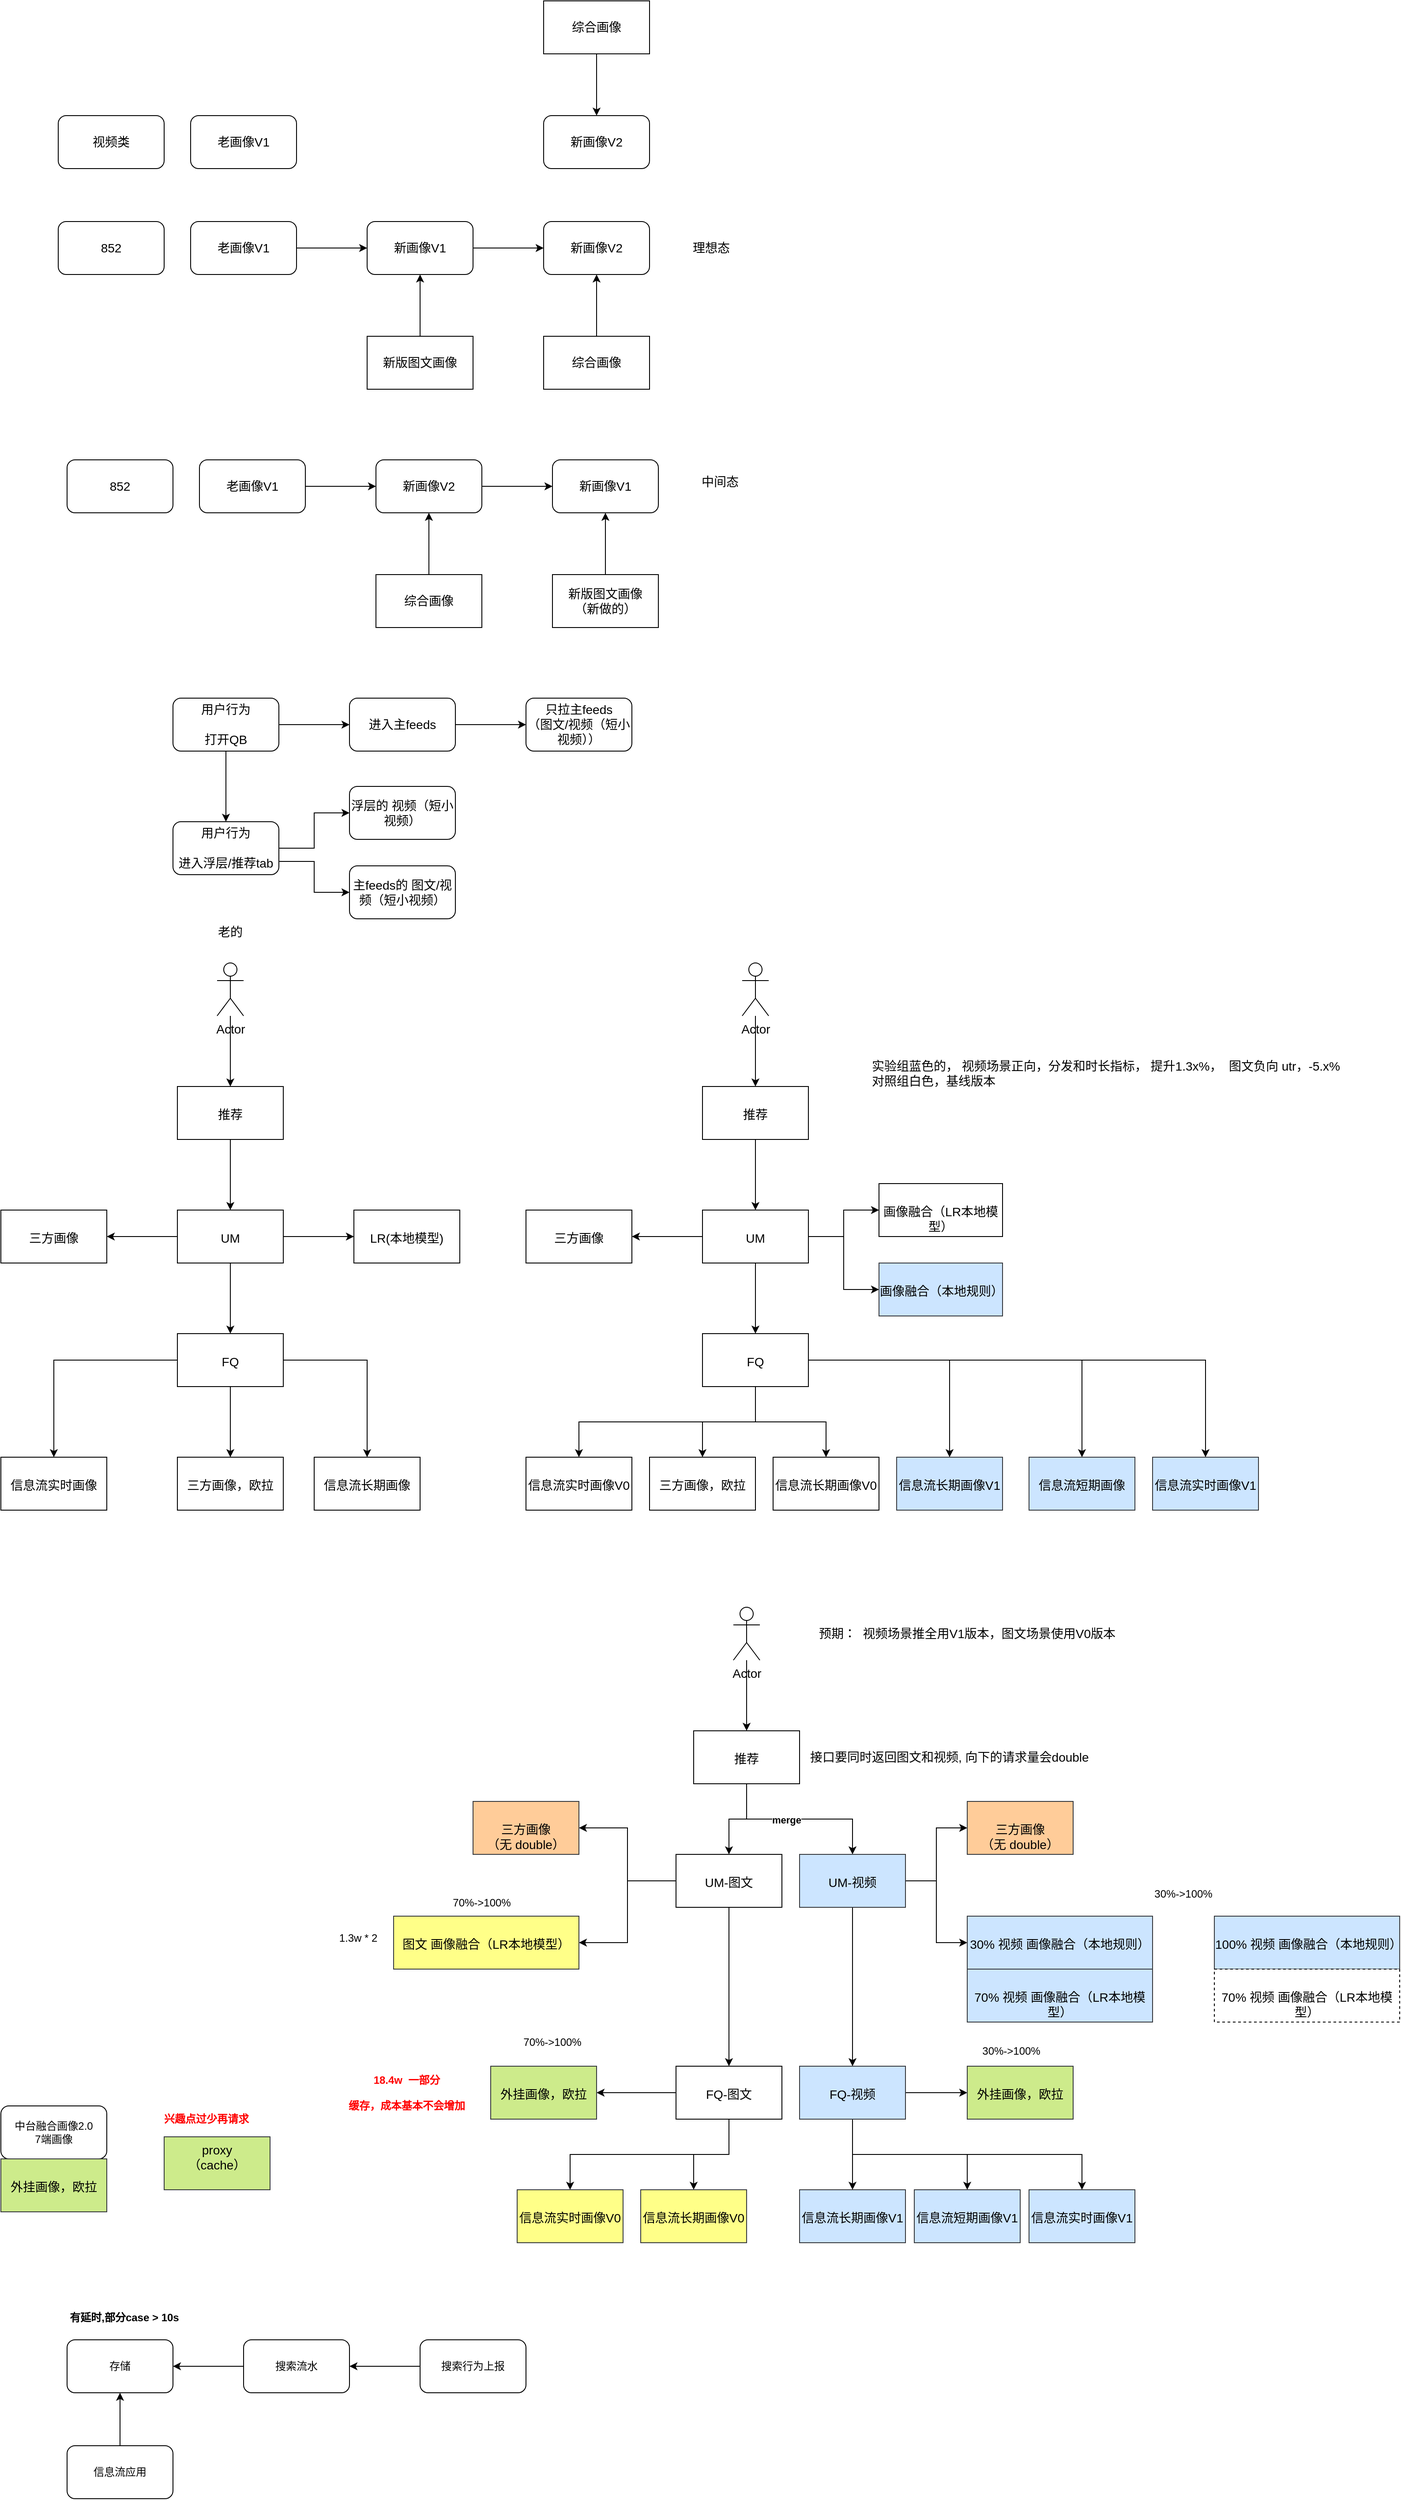 <mxfile version="25.0.3">
  <diagram name="第 1 页" id="jM7Il39bbiylF3KnaAJ1">
    <mxGraphModel dx="1242" dy="734" grid="1" gridSize="10" guides="1" tooltips="1" connect="1" arrows="1" fold="1" page="1" pageScale="1" pageWidth="827" pageHeight="1169" math="0" shadow="0">
      <root>
        <mxCell id="0" />
        <mxCell id="1" parent="0" />
        <mxCell id="E65Zvp-rjhzVyEnQ7biG-1" value="852" style="rounded=1;whiteSpace=wrap;html=1;fontSize=14;align=center;" vertex="1" parent="1">
          <mxGeometry x="170" y="290" width="120" height="60" as="geometry" />
        </mxCell>
        <mxCell id="E65Zvp-rjhzVyEnQ7biG-6" value="" style="edgeStyle=orthogonalEdgeStyle;rounded=0;orthogonalLoop=1;jettySize=auto;html=1;fontSize=14;align=center;" edge="1" parent="1" source="E65Zvp-rjhzVyEnQ7biG-4" target="E65Zvp-rjhzVyEnQ7biG-5">
          <mxGeometry relative="1" as="geometry" />
        </mxCell>
        <mxCell id="E65Zvp-rjhzVyEnQ7biG-4" value="老画像V1" style="rounded=1;whiteSpace=wrap;html=1;fontSize=14;align=center;" vertex="1" parent="1">
          <mxGeometry x="320" y="290" width="120" height="60" as="geometry" />
        </mxCell>
        <mxCell id="E65Zvp-rjhzVyEnQ7biG-10" value="" style="edgeStyle=orthogonalEdgeStyle;rounded=0;orthogonalLoop=1;jettySize=auto;html=1;fontSize=14;align=center;" edge="1" parent="1" source="E65Zvp-rjhzVyEnQ7biG-5" target="E65Zvp-rjhzVyEnQ7biG-9">
          <mxGeometry relative="1" as="geometry" />
        </mxCell>
        <mxCell id="E65Zvp-rjhzVyEnQ7biG-5" value="新画像V1" style="rounded=1;whiteSpace=wrap;html=1;fontSize=14;align=center;" vertex="1" parent="1">
          <mxGeometry x="520" y="290" width="120" height="60" as="geometry" />
        </mxCell>
        <mxCell id="E65Zvp-rjhzVyEnQ7biG-8" value="" style="edgeStyle=orthogonalEdgeStyle;rounded=0;orthogonalLoop=1;jettySize=auto;html=1;fontSize=14;align=center;" edge="1" parent="1" source="E65Zvp-rjhzVyEnQ7biG-7" target="E65Zvp-rjhzVyEnQ7biG-5">
          <mxGeometry relative="1" as="geometry" />
        </mxCell>
        <mxCell id="E65Zvp-rjhzVyEnQ7biG-7" value="新版图文画像" style="rounded=0;whiteSpace=wrap;html=1;fontSize=14;align=center;" vertex="1" parent="1">
          <mxGeometry x="520" y="420" width="120" height="60" as="geometry" />
        </mxCell>
        <mxCell id="E65Zvp-rjhzVyEnQ7biG-9" value="新画像V2" style="rounded=1;whiteSpace=wrap;html=1;fontSize=14;align=center;" vertex="1" parent="1">
          <mxGeometry x="720" y="290" width="120" height="60" as="geometry" />
        </mxCell>
        <mxCell id="E65Zvp-rjhzVyEnQ7biG-12" value="" style="edgeStyle=orthogonalEdgeStyle;rounded=0;orthogonalLoop=1;jettySize=auto;html=1;fontSize=14;align=center;" edge="1" parent="1" source="E65Zvp-rjhzVyEnQ7biG-11" target="E65Zvp-rjhzVyEnQ7biG-9">
          <mxGeometry relative="1" as="geometry" />
        </mxCell>
        <mxCell id="E65Zvp-rjhzVyEnQ7biG-11" value="综合画像" style="rounded=0;whiteSpace=wrap;html=1;fontSize=14;align=center;" vertex="1" parent="1">
          <mxGeometry x="720" y="420" width="120" height="60" as="geometry" />
        </mxCell>
        <mxCell id="E65Zvp-rjhzVyEnQ7biG-13" value="视频类" style="rounded=1;whiteSpace=wrap;html=1;fontSize=14;align=center;" vertex="1" parent="1">
          <mxGeometry x="170" y="170" width="120" height="60" as="geometry" />
        </mxCell>
        <mxCell id="E65Zvp-rjhzVyEnQ7biG-14" value="老画像V1" style="rounded=1;whiteSpace=wrap;html=1;fontSize=14;align=center;" vertex="1" parent="1">
          <mxGeometry x="320" y="170" width="120" height="60" as="geometry" />
        </mxCell>
        <mxCell id="E65Zvp-rjhzVyEnQ7biG-15" value="新画像V2" style="rounded=1;whiteSpace=wrap;html=1;fontSize=14;align=center;" vertex="1" parent="1">
          <mxGeometry x="720" y="170" width="120" height="60" as="geometry" />
        </mxCell>
        <mxCell id="E65Zvp-rjhzVyEnQ7biG-18" value="" style="edgeStyle=orthogonalEdgeStyle;rounded=0;orthogonalLoop=1;jettySize=auto;html=1;fontSize=14;align=center;" edge="1" parent="1" source="E65Zvp-rjhzVyEnQ7biG-16" target="E65Zvp-rjhzVyEnQ7biG-15">
          <mxGeometry relative="1" as="geometry" />
        </mxCell>
        <mxCell id="E65Zvp-rjhzVyEnQ7biG-16" value="综合画像" style="rounded=0;whiteSpace=wrap;html=1;fontSize=14;align=center;" vertex="1" parent="1">
          <mxGeometry x="720" y="40" width="120" height="60" as="geometry" />
        </mxCell>
        <mxCell id="E65Zvp-rjhzVyEnQ7biG-19" value="852" style="rounded=1;whiteSpace=wrap;html=1;fontSize=14;align=center;" vertex="1" parent="1">
          <mxGeometry x="180" y="560" width="120" height="60" as="geometry" />
        </mxCell>
        <mxCell id="E65Zvp-rjhzVyEnQ7biG-20" value="" style="edgeStyle=orthogonalEdgeStyle;rounded=0;orthogonalLoop=1;jettySize=auto;html=1;fontSize=14;align=center;" edge="1" parent="1" source="E65Zvp-rjhzVyEnQ7biG-21" target="E65Zvp-rjhzVyEnQ7biG-23">
          <mxGeometry relative="1" as="geometry" />
        </mxCell>
        <mxCell id="E65Zvp-rjhzVyEnQ7biG-21" value="老画像V1" style="rounded=1;whiteSpace=wrap;html=1;fontSize=14;align=center;" vertex="1" parent="1">
          <mxGeometry x="330" y="560" width="120" height="60" as="geometry" />
        </mxCell>
        <mxCell id="E65Zvp-rjhzVyEnQ7biG-22" value="" style="edgeStyle=orthogonalEdgeStyle;rounded=0;orthogonalLoop=1;jettySize=auto;html=1;fontSize=14;align=center;" edge="1" parent="1" source="E65Zvp-rjhzVyEnQ7biG-23" target="E65Zvp-rjhzVyEnQ7biG-26">
          <mxGeometry relative="1" as="geometry" />
        </mxCell>
        <mxCell id="E65Zvp-rjhzVyEnQ7biG-23" value="新画像V2" style="rounded=1;whiteSpace=wrap;html=1;fontSize=14;align=center;" vertex="1" parent="1">
          <mxGeometry x="530" y="560" width="120" height="60" as="geometry" />
        </mxCell>
        <mxCell id="E65Zvp-rjhzVyEnQ7biG-24" value="" style="edgeStyle=orthogonalEdgeStyle;rounded=0;orthogonalLoop=1;jettySize=auto;html=1;fontSize=14;align=center;" edge="1" parent="1" source="E65Zvp-rjhzVyEnQ7biG-25" target="E65Zvp-rjhzVyEnQ7biG-23">
          <mxGeometry relative="1" as="geometry" />
        </mxCell>
        <mxCell id="E65Zvp-rjhzVyEnQ7biG-25" value="综合画像" style="rounded=0;whiteSpace=wrap;html=1;fontSize=14;align=center;" vertex="1" parent="1">
          <mxGeometry x="530" y="690" width="120" height="60" as="geometry" />
        </mxCell>
        <mxCell id="E65Zvp-rjhzVyEnQ7biG-26" value="新画像V1" style="rounded=1;whiteSpace=wrap;html=1;fontSize=14;align=center;" vertex="1" parent="1">
          <mxGeometry x="730" y="560" width="120" height="60" as="geometry" />
        </mxCell>
        <mxCell id="E65Zvp-rjhzVyEnQ7biG-27" value="" style="edgeStyle=orthogonalEdgeStyle;rounded=0;orthogonalLoop=1;jettySize=auto;html=1;fontSize=14;align=center;" edge="1" parent="1" source="E65Zvp-rjhzVyEnQ7biG-28" target="E65Zvp-rjhzVyEnQ7biG-26">
          <mxGeometry relative="1" as="geometry" />
        </mxCell>
        <mxCell id="E65Zvp-rjhzVyEnQ7biG-28" value="新版图文画像&lt;div&gt;（新做的）&lt;/div&gt;" style="rounded=0;whiteSpace=wrap;html=1;fontSize=14;align=center;" vertex="1" parent="1">
          <mxGeometry x="730" y="690" width="120" height="60" as="geometry" />
        </mxCell>
        <mxCell id="E65Zvp-rjhzVyEnQ7biG-29" value="理想态" style="text;html=1;align=center;verticalAlign=middle;whiteSpace=wrap;rounded=0;fontSize=14;" vertex="1" parent="1">
          <mxGeometry x="880" y="305" width="60" height="30" as="geometry" />
        </mxCell>
        <mxCell id="E65Zvp-rjhzVyEnQ7biG-30" value="中间态" style="text;html=1;align=center;verticalAlign=middle;whiteSpace=wrap;rounded=0;fontSize=14;" vertex="1" parent="1">
          <mxGeometry x="890" y="570" width="60" height="30" as="geometry" />
        </mxCell>
        <mxCell id="E65Zvp-rjhzVyEnQ7biG-33" value="" style="edgeStyle=orthogonalEdgeStyle;rounded=0;orthogonalLoop=1;jettySize=auto;html=1;fontSize=14;align=center;" edge="1" parent="1" source="E65Zvp-rjhzVyEnQ7biG-31" target="E65Zvp-rjhzVyEnQ7biG-32">
          <mxGeometry relative="1" as="geometry" />
        </mxCell>
        <mxCell id="E65Zvp-rjhzVyEnQ7biG-37" value="" style="edgeStyle=orthogonalEdgeStyle;rounded=0;orthogonalLoop=1;jettySize=auto;html=1;fontSize=14;align=center;" edge="1" parent="1" source="E65Zvp-rjhzVyEnQ7biG-31" target="E65Zvp-rjhzVyEnQ7biG-36">
          <mxGeometry relative="1" as="geometry" />
        </mxCell>
        <mxCell id="E65Zvp-rjhzVyEnQ7biG-31" value="用户行为&lt;div&gt;&lt;br&gt;&lt;/div&gt;&lt;div&gt;打开QB&lt;/div&gt;" style="rounded=1;whiteSpace=wrap;html=1;fontSize=14;align=center;" vertex="1" parent="1">
          <mxGeometry x="300" y="830" width="120" height="60" as="geometry" />
        </mxCell>
        <mxCell id="E65Zvp-rjhzVyEnQ7biG-35" value="" style="edgeStyle=orthogonalEdgeStyle;rounded=0;orthogonalLoop=1;jettySize=auto;html=1;fontSize=14;align=center;" edge="1" parent="1" source="E65Zvp-rjhzVyEnQ7biG-32" target="E65Zvp-rjhzVyEnQ7biG-34">
          <mxGeometry relative="1" as="geometry" />
        </mxCell>
        <mxCell id="E65Zvp-rjhzVyEnQ7biG-32" value="进入主feeds" style="rounded=1;whiteSpace=wrap;html=1;fontSize=14;align=center;" vertex="1" parent="1">
          <mxGeometry x="500" y="830" width="120" height="60" as="geometry" />
        </mxCell>
        <mxCell id="E65Zvp-rjhzVyEnQ7biG-34" value="只拉主feeds&lt;br&gt;（图文/视频（短小视频））" style="rounded=1;whiteSpace=wrap;html=1;fontSize=14;align=center;" vertex="1" parent="1">
          <mxGeometry x="700" y="830" width="120" height="60" as="geometry" />
        </mxCell>
        <mxCell id="E65Zvp-rjhzVyEnQ7biG-41" value="" style="edgeStyle=orthogonalEdgeStyle;rounded=0;orthogonalLoop=1;jettySize=auto;html=1;fontSize=14;align=center;" edge="1" parent="1" source="E65Zvp-rjhzVyEnQ7biG-36" target="E65Zvp-rjhzVyEnQ7biG-40">
          <mxGeometry relative="1" as="geometry" />
        </mxCell>
        <mxCell id="E65Zvp-rjhzVyEnQ7biG-43" style="edgeStyle=orthogonalEdgeStyle;rounded=0;orthogonalLoop=1;jettySize=auto;html=1;exitX=1;exitY=0.75;exitDx=0;exitDy=0;entryX=0;entryY=0.5;entryDx=0;entryDy=0;fontSize=14;align=center;" edge="1" parent="1" source="E65Zvp-rjhzVyEnQ7biG-36" target="E65Zvp-rjhzVyEnQ7biG-42">
          <mxGeometry relative="1" as="geometry" />
        </mxCell>
        <mxCell id="E65Zvp-rjhzVyEnQ7biG-36" value="用户行为&lt;div&gt;&lt;br&gt;&lt;/div&gt;&lt;div&gt;进入浮层/推荐tab&lt;/div&gt;" style="rounded=1;whiteSpace=wrap;html=1;fontSize=14;align=center;" vertex="1" parent="1">
          <mxGeometry x="300" y="970" width="120" height="60" as="geometry" />
        </mxCell>
        <mxCell id="E65Zvp-rjhzVyEnQ7biG-40" value="浮层的 视频（短小视频）" style="rounded=1;whiteSpace=wrap;html=1;fontSize=14;align=center;" vertex="1" parent="1">
          <mxGeometry x="500" y="930" width="120" height="60" as="geometry" />
        </mxCell>
        <mxCell id="E65Zvp-rjhzVyEnQ7biG-42" value="主feeds的 图文/视频（短小视频）" style="rounded=1;whiteSpace=wrap;html=1;fontSize=14;align=center;" vertex="1" parent="1">
          <mxGeometry x="500" y="1020" width="120" height="60" as="geometry" />
        </mxCell>
        <mxCell id="E65Zvp-rjhzVyEnQ7biG-48" value="" style="edgeStyle=orthogonalEdgeStyle;rounded=0;orthogonalLoop=1;jettySize=auto;html=1;fontSize=14;align=center;" edge="1" parent="1" source="E65Zvp-rjhzVyEnQ7biG-44" target="E65Zvp-rjhzVyEnQ7biG-47">
          <mxGeometry relative="1" as="geometry" />
        </mxCell>
        <mxCell id="E65Zvp-rjhzVyEnQ7biG-44" value="Actor" style="shape=umlActor;verticalLabelPosition=bottom;verticalAlign=top;html=1;outlineConnect=0;fontSize=14;align=center;" vertex="1" parent="1">
          <mxGeometry x="350" y="1130" width="30" height="60" as="geometry" />
        </mxCell>
        <mxCell id="E65Zvp-rjhzVyEnQ7biG-50" value="" style="edgeStyle=orthogonalEdgeStyle;rounded=0;orthogonalLoop=1;jettySize=auto;html=1;fontSize=14;align=center;" edge="1" parent="1" source="E65Zvp-rjhzVyEnQ7biG-47" target="E65Zvp-rjhzVyEnQ7biG-49">
          <mxGeometry relative="1" as="geometry" />
        </mxCell>
        <mxCell id="E65Zvp-rjhzVyEnQ7biG-47" value="&lt;div&gt;&lt;br&gt;&lt;/div&gt;&lt;div&gt;推荐&lt;/div&gt;" style="whiteSpace=wrap;html=1;verticalAlign=top;fontSize=14;align=center;" vertex="1" parent="1">
          <mxGeometry x="305" y="1270" width="120" height="60" as="geometry" />
        </mxCell>
        <mxCell id="E65Zvp-rjhzVyEnQ7biG-52" value="" style="edgeStyle=orthogonalEdgeStyle;rounded=0;orthogonalLoop=1;jettySize=auto;html=1;fontSize=14;align=center;" edge="1" parent="1" source="E65Zvp-rjhzVyEnQ7biG-49" target="E65Zvp-rjhzVyEnQ7biG-51">
          <mxGeometry relative="1" as="geometry" />
        </mxCell>
        <mxCell id="E65Zvp-rjhzVyEnQ7biG-57" value="" style="edgeStyle=orthogonalEdgeStyle;rounded=0;orthogonalLoop=1;jettySize=auto;html=1;fontSize=14;align=center;" edge="1" parent="1" source="E65Zvp-rjhzVyEnQ7biG-49" target="E65Zvp-rjhzVyEnQ7biG-56">
          <mxGeometry relative="1" as="geometry" />
        </mxCell>
        <mxCell id="E65Zvp-rjhzVyEnQ7biG-63" value="" style="edgeStyle=orthogonalEdgeStyle;rounded=0;orthogonalLoop=1;jettySize=auto;html=1;fontSize=14;align=center;" edge="1" parent="1" source="E65Zvp-rjhzVyEnQ7biG-49" target="E65Zvp-rjhzVyEnQ7biG-62">
          <mxGeometry relative="1" as="geometry" />
        </mxCell>
        <mxCell id="E65Zvp-rjhzVyEnQ7biG-49" value="&lt;div&gt;&lt;br&gt;&lt;/div&gt;&lt;div&gt;UM&lt;/div&gt;" style="whiteSpace=wrap;html=1;verticalAlign=top;fontSize=14;align=center;" vertex="1" parent="1">
          <mxGeometry x="305" y="1410" width="120" height="60" as="geometry" />
        </mxCell>
        <mxCell id="E65Zvp-rjhzVyEnQ7biG-54" value="" style="edgeStyle=orthogonalEdgeStyle;rounded=0;orthogonalLoop=1;jettySize=auto;html=1;fontSize=14;align=center;" edge="1" parent="1" source="E65Zvp-rjhzVyEnQ7biG-51" target="E65Zvp-rjhzVyEnQ7biG-53">
          <mxGeometry relative="1" as="geometry" />
        </mxCell>
        <mxCell id="E65Zvp-rjhzVyEnQ7biG-59" value="" style="edgeStyle=orthogonalEdgeStyle;rounded=0;orthogonalLoop=1;jettySize=auto;html=1;fontSize=14;align=center;" edge="1" parent="1" source="E65Zvp-rjhzVyEnQ7biG-51" target="E65Zvp-rjhzVyEnQ7biG-58">
          <mxGeometry relative="1" as="geometry" />
        </mxCell>
        <mxCell id="E65Zvp-rjhzVyEnQ7biG-61" value="" style="edgeStyle=orthogonalEdgeStyle;rounded=0;orthogonalLoop=1;jettySize=auto;html=1;fontSize=14;align=center;" edge="1" parent="1" source="E65Zvp-rjhzVyEnQ7biG-51" target="E65Zvp-rjhzVyEnQ7biG-60">
          <mxGeometry relative="1" as="geometry" />
        </mxCell>
        <mxCell id="E65Zvp-rjhzVyEnQ7biG-51" value="&lt;div&gt;&lt;br&gt;&lt;/div&gt;&lt;div&gt;FQ&lt;/div&gt;" style="whiteSpace=wrap;html=1;verticalAlign=top;fontSize=14;align=center;" vertex="1" parent="1">
          <mxGeometry x="305" y="1550" width="120" height="60" as="geometry" />
        </mxCell>
        <mxCell id="E65Zvp-rjhzVyEnQ7biG-53" value="&lt;div&gt;&lt;br&gt;&lt;/div&gt;&lt;div&gt;三方画像，欧拉&lt;/div&gt;" style="whiteSpace=wrap;html=1;verticalAlign=top;fontSize=14;align=center;" vertex="1" parent="1">
          <mxGeometry x="305" y="1690" width="120" height="60" as="geometry" />
        </mxCell>
        <mxCell id="E65Zvp-rjhzVyEnQ7biG-55" value="老的" style="text;html=1;align=center;verticalAlign=middle;whiteSpace=wrap;rounded=0;fontSize=14;" vertex="1" parent="1">
          <mxGeometry x="335" y="1080" width="60" height="30" as="geometry" />
        </mxCell>
        <mxCell id="E65Zvp-rjhzVyEnQ7biG-56" value="&lt;div&gt;&lt;br&gt;&lt;/div&gt;&lt;div&gt;三方画像&lt;/div&gt;" style="whiteSpace=wrap;html=1;verticalAlign=top;fontSize=14;align=center;" vertex="1" parent="1">
          <mxGeometry x="105" y="1410" width="120" height="60" as="geometry" />
        </mxCell>
        <mxCell id="E65Zvp-rjhzVyEnQ7biG-58" value="&lt;div&gt;&lt;br&gt;&lt;/div&gt;&lt;div&gt;信息流长期画像&lt;/div&gt;" style="whiteSpace=wrap;html=1;verticalAlign=top;fontSize=14;align=center;" vertex="1" parent="1">
          <mxGeometry x="460" y="1690" width="120" height="60" as="geometry" />
        </mxCell>
        <mxCell id="E65Zvp-rjhzVyEnQ7biG-60" value="&lt;div&gt;&lt;br&gt;&lt;/div&gt;&lt;div&gt;信息流实时画像&lt;/div&gt;" style="whiteSpace=wrap;html=1;verticalAlign=top;fontSize=14;align=center;" vertex="1" parent="1">
          <mxGeometry x="105" y="1690" width="120" height="60" as="geometry" />
        </mxCell>
        <mxCell id="E65Zvp-rjhzVyEnQ7biG-62" value="&lt;div&gt;&lt;br&gt;&lt;/div&gt;&lt;div&gt;LR(本地模型)&lt;/div&gt;" style="whiteSpace=wrap;html=1;verticalAlign=top;fontSize=14;align=center;" vertex="1" parent="1">
          <mxGeometry x="505" y="1410" width="120" height="60" as="geometry" />
        </mxCell>
        <mxCell id="E65Zvp-rjhzVyEnQ7biG-64" value="" style="edgeStyle=orthogonalEdgeStyle;rounded=0;orthogonalLoop=1;jettySize=auto;html=1;fontSize=14;align=center;" edge="1" parent="1" source="E65Zvp-rjhzVyEnQ7biG-65" target="E65Zvp-rjhzVyEnQ7biG-67">
          <mxGeometry relative="1" as="geometry" />
        </mxCell>
        <mxCell id="E65Zvp-rjhzVyEnQ7biG-65" value="Actor" style="shape=umlActor;verticalLabelPosition=bottom;verticalAlign=top;html=1;outlineConnect=0;fontSize=14;align=center;" vertex="1" parent="1">
          <mxGeometry x="945" y="1130" width="30" height="60" as="geometry" />
        </mxCell>
        <mxCell id="E65Zvp-rjhzVyEnQ7biG-66" value="" style="edgeStyle=orthogonalEdgeStyle;rounded=0;orthogonalLoop=1;jettySize=auto;html=1;fontSize=14;align=center;" edge="1" parent="1" source="E65Zvp-rjhzVyEnQ7biG-67" target="E65Zvp-rjhzVyEnQ7biG-71">
          <mxGeometry relative="1" as="geometry" />
        </mxCell>
        <mxCell id="E65Zvp-rjhzVyEnQ7biG-67" value="&lt;div&gt;&lt;br&gt;&lt;/div&gt;&lt;div&gt;推荐&lt;/div&gt;" style="whiteSpace=wrap;html=1;verticalAlign=top;fontSize=14;align=center;" vertex="1" parent="1">
          <mxGeometry x="900" y="1270" width="120" height="60" as="geometry" />
        </mxCell>
        <mxCell id="E65Zvp-rjhzVyEnQ7biG-68" value="" style="edgeStyle=orthogonalEdgeStyle;rounded=0;orthogonalLoop=1;jettySize=auto;html=1;fontSize=14;align=center;" edge="1" parent="1" source="E65Zvp-rjhzVyEnQ7biG-71" target="E65Zvp-rjhzVyEnQ7biG-75">
          <mxGeometry relative="1" as="geometry" />
        </mxCell>
        <mxCell id="E65Zvp-rjhzVyEnQ7biG-69" value="" style="edgeStyle=orthogonalEdgeStyle;rounded=0;orthogonalLoop=1;jettySize=auto;html=1;fontSize=14;align=center;" edge="1" parent="1" source="E65Zvp-rjhzVyEnQ7biG-71" target="E65Zvp-rjhzVyEnQ7biG-77">
          <mxGeometry relative="1" as="geometry" />
        </mxCell>
        <mxCell id="E65Zvp-rjhzVyEnQ7biG-70" value="" style="edgeStyle=orthogonalEdgeStyle;rounded=0;orthogonalLoop=1;jettySize=auto;html=1;fontSize=14;align=center;" edge="1" parent="1" source="E65Zvp-rjhzVyEnQ7biG-71" target="E65Zvp-rjhzVyEnQ7biG-80">
          <mxGeometry relative="1" as="geometry" />
        </mxCell>
        <mxCell id="E65Zvp-rjhzVyEnQ7biG-82" style="edgeStyle=orthogonalEdgeStyle;rounded=0;orthogonalLoop=1;jettySize=auto;html=1;exitX=1;exitY=0.5;exitDx=0;exitDy=0;entryX=0;entryY=0.5;entryDx=0;entryDy=0;fontSize=14;align=center;" edge="1" parent="1" source="E65Zvp-rjhzVyEnQ7biG-71" target="E65Zvp-rjhzVyEnQ7biG-81">
          <mxGeometry relative="1" as="geometry" />
        </mxCell>
        <mxCell id="E65Zvp-rjhzVyEnQ7biG-71" value="&lt;div&gt;&lt;br&gt;&lt;/div&gt;&lt;div&gt;UM&lt;/div&gt;" style="whiteSpace=wrap;html=1;verticalAlign=top;fontSize=14;align=center;" vertex="1" parent="1">
          <mxGeometry x="900" y="1410" width="120" height="60" as="geometry" />
        </mxCell>
        <mxCell id="E65Zvp-rjhzVyEnQ7biG-72" value="" style="edgeStyle=orthogonalEdgeStyle;rounded=0;orthogonalLoop=1;jettySize=auto;html=1;fontSize=14;align=center;" edge="1" parent="1" source="E65Zvp-rjhzVyEnQ7biG-75" target="E65Zvp-rjhzVyEnQ7biG-76">
          <mxGeometry relative="1" as="geometry" />
        </mxCell>
        <mxCell id="E65Zvp-rjhzVyEnQ7biG-73" value="" style="edgeStyle=orthogonalEdgeStyle;rounded=0;orthogonalLoop=1;jettySize=auto;html=1;fontSize=14;align=center;" edge="1" parent="1" source="E65Zvp-rjhzVyEnQ7biG-75" target="E65Zvp-rjhzVyEnQ7biG-78">
          <mxGeometry relative="1" as="geometry" />
        </mxCell>
        <mxCell id="E65Zvp-rjhzVyEnQ7biG-74" value="" style="edgeStyle=orthogonalEdgeStyle;rounded=0;orthogonalLoop=1;jettySize=auto;html=1;fontSize=14;align=center;" edge="1" parent="1" source="E65Zvp-rjhzVyEnQ7biG-75" target="E65Zvp-rjhzVyEnQ7biG-79">
          <mxGeometry relative="1" as="geometry">
            <Array as="points">
              <mxPoint x="960" y="1650" />
              <mxPoint x="760" y="1650" />
            </Array>
          </mxGeometry>
        </mxCell>
        <mxCell id="E65Zvp-rjhzVyEnQ7biG-85" style="edgeStyle=orthogonalEdgeStyle;rounded=0;orthogonalLoop=1;jettySize=auto;html=1;exitX=1;exitY=0.5;exitDx=0;exitDy=0;entryX=0.5;entryY=0;entryDx=0;entryDy=0;fontSize=14;align=center;" edge="1" parent="1" source="E65Zvp-rjhzVyEnQ7biG-75" target="E65Zvp-rjhzVyEnQ7biG-83">
          <mxGeometry relative="1" as="geometry" />
        </mxCell>
        <mxCell id="E65Zvp-rjhzVyEnQ7biG-86" style="edgeStyle=orthogonalEdgeStyle;rounded=0;orthogonalLoop=1;jettySize=auto;html=1;exitX=1;exitY=0.5;exitDx=0;exitDy=0;entryX=0.5;entryY=0;entryDx=0;entryDy=0;fontSize=14;align=center;" edge="1" parent="1" source="E65Zvp-rjhzVyEnQ7biG-75" target="E65Zvp-rjhzVyEnQ7biG-84">
          <mxGeometry relative="1" as="geometry" />
        </mxCell>
        <mxCell id="E65Zvp-rjhzVyEnQ7biG-88" style="edgeStyle=orthogonalEdgeStyle;rounded=0;orthogonalLoop=1;jettySize=auto;html=1;exitX=1;exitY=0.5;exitDx=0;exitDy=0;entryX=0.5;entryY=0;entryDx=0;entryDy=0;fontSize=14;align=center;" edge="1" parent="1" source="E65Zvp-rjhzVyEnQ7biG-75" target="E65Zvp-rjhzVyEnQ7biG-87">
          <mxGeometry relative="1" as="geometry" />
        </mxCell>
        <mxCell id="E65Zvp-rjhzVyEnQ7biG-75" value="&lt;div&gt;&lt;br&gt;&lt;/div&gt;&lt;div&gt;FQ&lt;/div&gt;" style="whiteSpace=wrap;html=1;verticalAlign=top;fontSize=14;align=center;" vertex="1" parent="1">
          <mxGeometry x="900" y="1550" width="120" height="60" as="geometry" />
        </mxCell>
        <mxCell id="E65Zvp-rjhzVyEnQ7biG-76" value="&lt;div&gt;&lt;br&gt;&lt;/div&gt;&lt;div&gt;三方画像，欧拉&lt;/div&gt;" style="whiteSpace=wrap;html=1;verticalAlign=top;fontSize=14;align=center;" vertex="1" parent="1">
          <mxGeometry x="840" y="1690" width="120" height="60" as="geometry" />
        </mxCell>
        <mxCell id="E65Zvp-rjhzVyEnQ7biG-77" value="&lt;div&gt;&lt;br&gt;&lt;/div&gt;&lt;div&gt;三方画像&lt;/div&gt;" style="whiteSpace=wrap;html=1;verticalAlign=top;fontSize=14;align=center;" vertex="1" parent="1">
          <mxGeometry x="700" y="1410" width="120" height="60" as="geometry" />
        </mxCell>
        <mxCell id="E65Zvp-rjhzVyEnQ7biG-78" value="&lt;div&gt;&lt;br&gt;&lt;/div&gt;&lt;div&gt;信息流长期画像V0&lt;/div&gt;" style="whiteSpace=wrap;html=1;verticalAlign=top;fontSize=14;align=center;" vertex="1" parent="1">
          <mxGeometry x="980" y="1690" width="120" height="60" as="geometry" />
        </mxCell>
        <mxCell id="E65Zvp-rjhzVyEnQ7biG-79" value="&lt;div&gt;&lt;br&gt;&lt;/div&gt;&lt;div&gt;信息流实时画像V0&lt;/div&gt;" style="whiteSpace=wrap;html=1;verticalAlign=top;fontSize=14;align=center;" vertex="1" parent="1">
          <mxGeometry x="700" y="1690" width="120" height="60" as="geometry" />
        </mxCell>
        <mxCell id="E65Zvp-rjhzVyEnQ7biG-80" value="&lt;br class=&quot;Apple-interchange-newline&quot;&gt;画像融合（LR本地模型）" style="whiteSpace=wrap;html=1;verticalAlign=top;fontSize=14;align=center;" vertex="1" parent="1">
          <mxGeometry x="1100" y="1380" width="140" height="60" as="geometry" />
        </mxCell>
        <mxCell id="E65Zvp-rjhzVyEnQ7biG-81" value="&lt;div&gt;&lt;br&gt;&lt;/div&gt;画像融合（本地规则）" style="whiteSpace=wrap;html=1;verticalAlign=top;fillColor=#cce5ff;strokeColor=#36393d;fontSize=14;align=center;" vertex="1" parent="1">
          <mxGeometry x="1100" y="1470" width="140" height="60" as="geometry" />
        </mxCell>
        <mxCell id="E65Zvp-rjhzVyEnQ7biG-83" value="&lt;div&gt;&lt;br&gt;&lt;/div&gt;&lt;div&gt;信息流短期画像&lt;/div&gt;" style="whiteSpace=wrap;html=1;verticalAlign=top;fillColor=#cce5ff;strokeColor=#36393d;fontSize=14;align=center;" vertex="1" parent="1">
          <mxGeometry x="1270" y="1690" width="120" height="60" as="geometry" />
        </mxCell>
        <mxCell id="E65Zvp-rjhzVyEnQ7biG-84" value="&lt;div&gt;&lt;br&gt;&lt;/div&gt;&lt;div&gt;信息流实时画像V1&lt;/div&gt;" style="whiteSpace=wrap;html=1;verticalAlign=top;fillColor=#cce5ff;strokeColor=#36393d;fontSize=14;align=center;" vertex="1" parent="1">
          <mxGeometry x="1410" y="1690" width="120" height="60" as="geometry" />
        </mxCell>
        <mxCell id="E65Zvp-rjhzVyEnQ7biG-87" value="&lt;div&gt;&lt;br&gt;&lt;/div&gt;&lt;div&gt;信息流长期画像V1&lt;/div&gt;" style="whiteSpace=wrap;html=1;verticalAlign=top;fillColor=#cce5ff;strokeColor=#36393d;fontSize=14;align=center;" vertex="1" parent="1">
          <mxGeometry x="1120" y="1690" width="120" height="60" as="geometry" />
        </mxCell>
        <mxCell id="E65Zvp-rjhzVyEnQ7biG-90" value="" style="edgeStyle=orthogonalEdgeStyle;rounded=0;orthogonalLoop=1;jettySize=auto;html=1;fontSize=14;align=center;" edge="1" parent="1" source="E65Zvp-rjhzVyEnQ7biG-91" target="E65Zvp-rjhzVyEnQ7biG-93">
          <mxGeometry relative="1" as="geometry" />
        </mxCell>
        <mxCell id="E65Zvp-rjhzVyEnQ7biG-91" value="Actor" style="shape=umlActor;verticalLabelPosition=bottom;verticalAlign=top;html=1;outlineConnect=0;fontSize=14;align=center;" vertex="1" parent="1">
          <mxGeometry x="935" y="1860" width="30" height="60" as="geometry" />
        </mxCell>
        <mxCell id="E65Zvp-rjhzVyEnQ7biG-92" value="" style="edgeStyle=orthogonalEdgeStyle;rounded=0;orthogonalLoop=1;jettySize=auto;html=1;fontSize=14;align=center;" edge="1" parent="1" source="E65Zvp-rjhzVyEnQ7biG-93" target="E65Zvp-rjhzVyEnQ7biG-98">
          <mxGeometry relative="1" as="geometry" />
        </mxCell>
        <mxCell id="E65Zvp-rjhzVyEnQ7biG-121" style="edgeStyle=orthogonalEdgeStyle;rounded=0;orthogonalLoop=1;jettySize=auto;html=1;exitX=0.5;exitY=1;exitDx=0;exitDy=0;entryX=0.5;entryY=0;entryDx=0;entryDy=0;" edge="1" parent="1" source="E65Zvp-rjhzVyEnQ7biG-93" target="E65Zvp-rjhzVyEnQ7biG-120">
          <mxGeometry relative="1" as="geometry" />
        </mxCell>
        <mxCell id="E65Zvp-rjhzVyEnQ7biG-130" value="&lt;b&gt;merge&lt;/b&gt;" style="edgeLabel;html=1;align=center;verticalAlign=middle;resizable=0;points=[];" vertex="1" connectable="0" parent="E65Zvp-rjhzVyEnQ7biG-121">
          <mxGeometry x="-0.155" relative="1" as="geometry">
            <mxPoint y="1" as="offset" />
          </mxGeometry>
        </mxCell>
        <mxCell id="E65Zvp-rjhzVyEnQ7biG-93" value="&lt;div&gt;&lt;br&gt;&lt;/div&gt;&lt;div&gt;推荐&lt;/div&gt;" style="whiteSpace=wrap;html=1;verticalAlign=top;fontSize=14;align=center;" vertex="1" parent="1">
          <mxGeometry x="890" y="2000" width="120" height="60" as="geometry" />
        </mxCell>
        <mxCell id="E65Zvp-rjhzVyEnQ7biG-94" value="" style="edgeStyle=orthogonalEdgeStyle;rounded=0;orthogonalLoop=1;jettySize=auto;html=1;fontSize=14;align=center;" edge="1" parent="1" source="E65Zvp-rjhzVyEnQ7biG-98" target="E65Zvp-rjhzVyEnQ7biG-105">
          <mxGeometry relative="1" as="geometry" />
        </mxCell>
        <mxCell id="E65Zvp-rjhzVyEnQ7biG-95" value="" style="edgeStyle=orthogonalEdgeStyle;rounded=0;orthogonalLoop=1;jettySize=auto;html=1;fontSize=14;align=center;" edge="1" parent="1" source="E65Zvp-rjhzVyEnQ7biG-98" target="E65Zvp-rjhzVyEnQ7biG-107">
          <mxGeometry relative="1" as="geometry" />
        </mxCell>
        <mxCell id="E65Zvp-rjhzVyEnQ7biG-119" style="edgeStyle=orthogonalEdgeStyle;rounded=0;orthogonalLoop=1;jettySize=auto;html=1;exitX=0;exitY=0.5;exitDx=0;exitDy=0;entryX=1;entryY=0.5;entryDx=0;entryDy=0;" edge="1" parent="1" source="E65Zvp-rjhzVyEnQ7biG-98" target="E65Zvp-rjhzVyEnQ7biG-110">
          <mxGeometry relative="1" as="geometry" />
        </mxCell>
        <mxCell id="E65Zvp-rjhzVyEnQ7biG-98" value="&lt;div&gt;&lt;br&gt;&lt;/div&gt;&lt;div&gt;UM-图文&lt;/div&gt;" style="whiteSpace=wrap;html=1;verticalAlign=top;fontSize=14;align=center;" vertex="1" parent="1">
          <mxGeometry x="870" y="2140" width="120" height="60" as="geometry" />
        </mxCell>
        <mxCell id="E65Zvp-rjhzVyEnQ7biG-99" value="" style="edgeStyle=orthogonalEdgeStyle;rounded=0;orthogonalLoop=1;jettySize=auto;html=1;fontSize=14;align=center;" edge="1" parent="1" source="E65Zvp-rjhzVyEnQ7biG-105" target="E65Zvp-rjhzVyEnQ7biG-106">
          <mxGeometry relative="1" as="geometry" />
        </mxCell>
        <mxCell id="E65Zvp-rjhzVyEnQ7biG-100" value="" style="edgeStyle=orthogonalEdgeStyle;rounded=0;orthogonalLoop=1;jettySize=auto;html=1;fontSize=14;align=center;" edge="1" parent="1" source="E65Zvp-rjhzVyEnQ7biG-105" target="E65Zvp-rjhzVyEnQ7biG-108">
          <mxGeometry relative="1" as="geometry" />
        </mxCell>
        <mxCell id="E65Zvp-rjhzVyEnQ7biG-124" style="edgeStyle=orthogonalEdgeStyle;rounded=0;orthogonalLoop=1;jettySize=auto;html=1;exitX=0.5;exitY=1;exitDx=0;exitDy=0;entryX=0.5;entryY=0;entryDx=0;entryDy=0;" edge="1" parent="1" source="E65Zvp-rjhzVyEnQ7biG-105" target="E65Zvp-rjhzVyEnQ7biG-109">
          <mxGeometry relative="1" as="geometry" />
        </mxCell>
        <mxCell id="E65Zvp-rjhzVyEnQ7biG-105" value="&lt;div&gt;&lt;br&gt;&lt;/div&gt;&lt;div&gt;FQ-图文&lt;/div&gt;" style="whiteSpace=wrap;html=1;verticalAlign=top;fontSize=14;align=center;" vertex="1" parent="1">
          <mxGeometry x="870" y="2380" width="120" height="60" as="geometry" />
        </mxCell>
        <mxCell id="E65Zvp-rjhzVyEnQ7biG-106" value="&lt;div&gt;&lt;br&gt;&lt;/div&gt;&lt;div&gt;外挂画像，欧拉&lt;/div&gt;" style="whiteSpace=wrap;html=1;verticalAlign=top;fontSize=14;align=center;fillColor=#cdeb8b;strokeColor=#36393d;" vertex="1" parent="1">
          <mxGeometry x="660" y="2380" width="120" height="60" as="geometry" />
        </mxCell>
        <mxCell id="E65Zvp-rjhzVyEnQ7biG-107" value="&lt;div&gt;&lt;br&gt;&lt;/div&gt;&lt;div&gt;三方画像&lt;/div&gt;&lt;div&gt;（无 double）&lt;/div&gt;" style="whiteSpace=wrap;html=1;verticalAlign=top;fontSize=14;align=center;fillColor=#ffcc99;strokeColor=#36393d;" vertex="1" parent="1">
          <mxGeometry x="640" y="2080" width="120" height="60" as="geometry" />
        </mxCell>
        <mxCell id="E65Zvp-rjhzVyEnQ7biG-108" value="&lt;div&gt;&lt;br&gt;&lt;/div&gt;&lt;div&gt;信息流长期画像V0&lt;/div&gt;" style="whiteSpace=wrap;html=1;verticalAlign=top;fontSize=14;align=center;fillColor=#ffff88;strokeColor=#36393d;" vertex="1" parent="1">
          <mxGeometry x="830" y="2520" width="120" height="60" as="geometry" />
        </mxCell>
        <mxCell id="E65Zvp-rjhzVyEnQ7biG-109" value="&lt;div&gt;&lt;br&gt;&lt;/div&gt;&lt;div&gt;信息流实时画像V0&lt;/div&gt;" style="whiteSpace=wrap;html=1;verticalAlign=top;fontSize=14;align=center;fillColor=#ffff88;strokeColor=#36393d;" vertex="1" parent="1">
          <mxGeometry x="690" y="2520" width="120" height="60" as="geometry" />
        </mxCell>
        <mxCell id="E65Zvp-rjhzVyEnQ7biG-110" value="&lt;br class=&quot;Apple-interchange-newline&quot;&gt;图文 画像融合（LR本地模型）" style="whiteSpace=wrap;html=1;verticalAlign=top;fontSize=14;align=center;fillColor=#ffff88;strokeColor=#36393d;" vertex="1" parent="1">
          <mxGeometry x="550" y="2210" width="210" height="60" as="geometry" />
        </mxCell>
        <mxCell id="E65Zvp-rjhzVyEnQ7biG-111" value="&lt;div&gt;&lt;br&gt;&lt;/div&gt;30% 视频 画像融合（本地规则）" style="whiteSpace=wrap;html=1;verticalAlign=top;fillColor=#cce5ff;strokeColor=#36393d;fontSize=14;align=center;" vertex="1" parent="1">
          <mxGeometry x="1200" y="2210" width="210" height="60" as="geometry" />
        </mxCell>
        <mxCell id="E65Zvp-rjhzVyEnQ7biG-112" value="&lt;div&gt;&lt;br&gt;&lt;/div&gt;&lt;div&gt;信息流短期画像V1&lt;/div&gt;" style="whiteSpace=wrap;html=1;verticalAlign=top;fillColor=#cce5ff;strokeColor=#36393d;fontSize=14;align=center;" vertex="1" parent="1">
          <mxGeometry x="1140" y="2520" width="120" height="60" as="geometry" />
        </mxCell>
        <mxCell id="E65Zvp-rjhzVyEnQ7biG-113" value="&lt;div&gt;&lt;br&gt;&lt;/div&gt;&lt;div&gt;信息流实时画像V1&lt;/div&gt;" style="whiteSpace=wrap;html=1;verticalAlign=top;fillColor=#cce5ff;strokeColor=#36393d;fontSize=14;align=center;" vertex="1" parent="1">
          <mxGeometry x="1270" y="2520" width="120" height="60" as="geometry" />
        </mxCell>
        <mxCell id="E65Zvp-rjhzVyEnQ7biG-114" value="&lt;div&gt;&lt;br&gt;&lt;/div&gt;&lt;div&gt;信息流长期画像V1&lt;/div&gt;" style="whiteSpace=wrap;html=1;verticalAlign=top;fillColor=#cce5ff;strokeColor=#36393d;fontSize=14;align=center;" vertex="1" parent="1">
          <mxGeometry x="1010" y="2520" width="120" height="60" as="geometry" />
        </mxCell>
        <mxCell id="E65Zvp-rjhzVyEnQ7biG-115" value="实验组蓝色的， 视频场景正向，分发和时长指标， 提升1.3x%，&amp;nbsp; 图文负向 utr，-5.x%&lt;div&gt;对照组白色，基线版本&lt;/div&gt;" style="text;html=1;align=left;verticalAlign=middle;whiteSpace=wrap;rounded=0;fontSize=14;" vertex="1" parent="1">
          <mxGeometry x="1090" y="1240" width="600" height="30" as="geometry" />
        </mxCell>
        <mxCell id="E65Zvp-rjhzVyEnQ7biG-116" value="预期：&amp;nbsp; 视频场景推全用V1版本，图文场景使用V0版本" style="text;html=1;align=left;verticalAlign=middle;whiteSpace=wrap;rounded=0;fontSize=14;" vertex="1" parent="1">
          <mxGeometry x="1030" y="1875" width="600" height="30" as="geometry" />
        </mxCell>
        <mxCell id="E65Zvp-rjhzVyEnQ7biG-117" value="接口要同时返回图文和视频, 向下的请求量会double" style="text;html=1;align=left;verticalAlign=middle;whiteSpace=wrap;rounded=0;fontSize=14;" vertex="1" parent="1">
          <mxGeometry x="1020" y="2015" width="600" height="30" as="geometry" />
        </mxCell>
        <mxCell id="E65Zvp-rjhzVyEnQ7biG-123" value="" style="edgeStyle=orthogonalEdgeStyle;rounded=0;orthogonalLoop=1;jettySize=auto;html=1;" edge="1" parent="1" source="E65Zvp-rjhzVyEnQ7biG-120" target="E65Zvp-rjhzVyEnQ7biG-122">
          <mxGeometry relative="1" as="geometry" />
        </mxCell>
        <mxCell id="E65Zvp-rjhzVyEnQ7biG-126" value="" style="edgeStyle=orthogonalEdgeStyle;rounded=0;orthogonalLoop=1;jettySize=auto;html=1;" edge="1" parent="1" source="E65Zvp-rjhzVyEnQ7biG-120" target="E65Zvp-rjhzVyEnQ7biG-125">
          <mxGeometry relative="1" as="geometry" />
        </mxCell>
        <mxCell id="E65Zvp-rjhzVyEnQ7biG-127" style="edgeStyle=orthogonalEdgeStyle;rounded=0;orthogonalLoop=1;jettySize=auto;html=1;exitX=1;exitY=0.5;exitDx=0;exitDy=0;entryX=0;entryY=0.5;entryDx=0;entryDy=0;" edge="1" parent="1" source="E65Zvp-rjhzVyEnQ7biG-120" target="E65Zvp-rjhzVyEnQ7biG-111">
          <mxGeometry relative="1" as="geometry" />
        </mxCell>
        <mxCell id="E65Zvp-rjhzVyEnQ7biG-120" value="&lt;div&gt;&lt;br&gt;&lt;/div&gt;&lt;div&gt;UM-视频&lt;/div&gt;" style="whiteSpace=wrap;html=1;verticalAlign=top;fontSize=14;align=center;fillColor=#cce5ff;strokeColor=#36393d;" vertex="1" parent="1">
          <mxGeometry x="1010" y="2140" width="120" height="60" as="geometry" />
        </mxCell>
        <mxCell id="E65Zvp-rjhzVyEnQ7biG-122" value="&lt;div&gt;&lt;br class=&quot;Apple-interchange-newline&quot;&gt;三方画像&lt;/div&gt;&lt;div&gt;（无 double）&lt;/div&gt;" style="whiteSpace=wrap;html=1;verticalAlign=top;fontSize=14;align=center;fillColor=#ffcc99;strokeColor=#36393d;" vertex="1" parent="1">
          <mxGeometry x="1200" y="2080" width="120" height="60" as="geometry" />
        </mxCell>
        <mxCell id="E65Zvp-rjhzVyEnQ7biG-129" style="edgeStyle=orthogonalEdgeStyle;rounded=0;orthogonalLoop=1;jettySize=auto;html=1;exitX=1;exitY=0.5;exitDx=0;exitDy=0;entryX=0;entryY=0.5;entryDx=0;entryDy=0;" edge="1" parent="1" source="E65Zvp-rjhzVyEnQ7biG-125" target="E65Zvp-rjhzVyEnQ7biG-128">
          <mxGeometry relative="1" as="geometry" />
        </mxCell>
        <mxCell id="E65Zvp-rjhzVyEnQ7biG-145" style="edgeStyle=orthogonalEdgeStyle;rounded=0;orthogonalLoop=1;jettySize=auto;html=1;exitX=0.5;exitY=1;exitDx=0;exitDy=0;" edge="1" parent="1" source="E65Zvp-rjhzVyEnQ7biG-125" target="E65Zvp-rjhzVyEnQ7biG-114">
          <mxGeometry relative="1" as="geometry" />
        </mxCell>
        <mxCell id="E65Zvp-rjhzVyEnQ7biG-146" style="edgeStyle=orthogonalEdgeStyle;rounded=0;orthogonalLoop=1;jettySize=auto;html=1;exitX=0.5;exitY=1;exitDx=0;exitDy=0;entryX=0.5;entryY=0;entryDx=0;entryDy=0;" edge="1" parent="1" source="E65Zvp-rjhzVyEnQ7biG-125" target="E65Zvp-rjhzVyEnQ7biG-112">
          <mxGeometry relative="1" as="geometry" />
        </mxCell>
        <mxCell id="E65Zvp-rjhzVyEnQ7biG-147" style="edgeStyle=orthogonalEdgeStyle;rounded=0;orthogonalLoop=1;jettySize=auto;html=1;exitX=0.5;exitY=1;exitDx=0;exitDy=0;" edge="1" parent="1" source="E65Zvp-rjhzVyEnQ7biG-125" target="E65Zvp-rjhzVyEnQ7biG-113">
          <mxGeometry relative="1" as="geometry" />
        </mxCell>
        <mxCell id="E65Zvp-rjhzVyEnQ7biG-125" value="&lt;div&gt;&lt;br&gt;&lt;/div&gt;&lt;div&gt;FQ-视频&lt;/div&gt;" style="whiteSpace=wrap;html=1;verticalAlign=top;fontSize=14;align=center;fillColor=#cce5ff;strokeColor=#36393d;" vertex="1" parent="1">
          <mxGeometry x="1010" y="2380" width="120" height="60" as="geometry" />
        </mxCell>
        <mxCell id="E65Zvp-rjhzVyEnQ7biG-128" value="&lt;div&gt;&lt;br&gt;&lt;/div&gt;&lt;div&gt;外挂画像，欧拉&lt;/div&gt;" style="whiteSpace=wrap;html=1;verticalAlign=top;fontSize=14;align=center;fillColor=#cdeb8b;strokeColor=#36393d;" vertex="1" parent="1">
          <mxGeometry x="1200" y="2380" width="120" height="60" as="geometry" />
        </mxCell>
        <mxCell id="E65Zvp-rjhzVyEnQ7biG-131" value="70%-&amp;gt;100%" style="text;html=1;align=center;verticalAlign=middle;whiteSpace=wrap;rounded=0;" vertex="1" parent="1">
          <mxGeometry x="600" y="2180" width="100" height="30" as="geometry" />
        </mxCell>
        <mxCell id="E65Zvp-rjhzVyEnQ7biG-132" value="30%-&amp;gt;100%" style="text;html=1;align=center;verticalAlign=middle;whiteSpace=wrap;rounded=0;" vertex="1" parent="1">
          <mxGeometry x="1400" y="2170" width="90" height="30" as="geometry" />
        </mxCell>
        <mxCell id="E65Zvp-rjhzVyEnQ7biG-134" value="1.3w * 2" style="text;html=1;align=center;verticalAlign=middle;whiteSpace=wrap;rounded=0;" vertex="1" parent="1">
          <mxGeometry x="480" y="2220" width="60" height="30" as="geometry" />
        </mxCell>
        <mxCell id="E65Zvp-rjhzVyEnQ7biG-139" value="&lt;br class=&quot;Apple-interchange-newline&quot;&gt;70% 视频 画像融合（LR本地模型）&lt;div&gt;&lt;/div&gt;" style="whiteSpace=wrap;html=1;verticalAlign=top;fillColor=#cce5ff;strokeColor=#36393d;fontSize=14;align=center;" vertex="1" parent="1">
          <mxGeometry x="1200" y="2270" width="210" height="60" as="geometry" />
        </mxCell>
        <mxCell id="E65Zvp-rjhzVyEnQ7biG-140" value="&lt;div&gt;&lt;br&gt;&lt;/div&gt;100% 视频 画像融合（本地规则）" style="whiteSpace=wrap;html=1;verticalAlign=top;fillColor=#cce5ff;strokeColor=#36393d;fontSize=14;align=center;" vertex="1" parent="1">
          <mxGeometry x="1480" y="2210" width="210" height="60" as="geometry" />
        </mxCell>
        <mxCell id="E65Zvp-rjhzVyEnQ7biG-141" value="70%-&amp;gt;100%" style="text;html=1;align=center;verticalAlign=middle;whiteSpace=wrap;rounded=0;" vertex="1" parent="1">
          <mxGeometry x="680" y="2338" width="100" height="30" as="geometry" />
        </mxCell>
        <mxCell id="E65Zvp-rjhzVyEnQ7biG-142" value="30%-&amp;gt;100%" style="text;html=1;align=center;verticalAlign=middle;whiteSpace=wrap;rounded=0;" vertex="1" parent="1">
          <mxGeometry x="1200" y="2348" width="100" height="30" as="geometry" />
        </mxCell>
        <mxCell id="E65Zvp-rjhzVyEnQ7biG-143" value="&lt;b&gt;18.4w&amp;nbsp; 一部分&lt;/b&gt;&lt;div&gt;&lt;b&gt;&lt;br&gt;&lt;/b&gt;&lt;/div&gt;&lt;div&gt;&lt;b&gt;缓存，成本基本不会增加&lt;/b&gt;&lt;/div&gt;" style="text;html=1;align=center;verticalAlign=middle;whiteSpace=wrap;rounded=0;fontColor=#FF0000;" vertex="1" parent="1">
          <mxGeometry x="470" y="2395" width="190" height="30" as="geometry" />
        </mxCell>
        <mxCell id="E65Zvp-rjhzVyEnQ7biG-148" value="&lt;br class=&quot;Apple-interchange-newline&quot;&gt;70% 视频 画像融合（LR本地模型）&lt;div&gt;&lt;/div&gt;" style="whiteSpace=wrap;html=1;verticalAlign=top;fontSize=14;align=center;dashed=1;" vertex="1" parent="1">
          <mxGeometry x="1480" y="2270" width="210" height="60" as="geometry" />
        </mxCell>
        <mxCell id="E65Zvp-rjhzVyEnQ7biG-149" value="中台融合画像2.0&lt;div&gt;7端画像&lt;/div&gt;" style="rounded=1;whiteSpace=wrap;html=1;" vertex="1" parent="1">
          <mxGeometry x="105" y="2425" width="120" height="60" as="geometry" />
        </mxCell>
        <mxCell id="E65Zvp-rjhzVyEnQ7biG-150" value="&lt;div&gt;&lt;br&gt;&lt;/div&gt;&lt;div&gt;外挂画像，欧拉&lt;/div&gt;" style="whiteSpace=wrap;html=1;verticalAlign=top;fontSize=14;align=center;fillColor=#cdeb8b;strokeColor=#36393d;" vertex="1" parent="1">
          <mxGeometry x="105" y="2485" width="120" height="60" as="geometry" />
        </mxCell>
        <mxCell id="E65Zvp-rjhzVyEnQ7biG-151" value="&lt;div&gt;&lt;span style=&quot;background-color: initial;&quot;&gt;proxy&lt;/span&gt;&lt;br&gt;&lt;/div&gt;&lt;div&gt;&lt;/div&gt;&lt;div&gt;（cache）&lt;/div&gt;" style="whiteSpace=wrap;html=1;verticalAlign=top;fontSize=14;align=center;fillColor=#cdeb8b;strokeColor=#36393d;" vertex="1" parent="1">
          <mxGeometry x="290" y="2460" width="120" height="60" as="geometry" />
        </mxCell>
        <mxCell id="E65Zvp-rjhzVyEnQ7biG-155" value="&lt;div&gt;&lt;b&gt;&lt;font color=&quot;#ff0000&quot;&gt;兴趣点过少再请求&lt;/font&gt;&lt;/b&gt;&lt;/div&gt;" style="text;html=1;align=left;verticalAlign=middle;whiteSpace=wrap;rounded=0;" vertex="1" parent="1">
          <mxGeometry x="287.5" y="2425" width="107.5" height="30" as="geometry" />
        </mxCell>
        <mxCell id="E65Zvp-rjhzVyEnQ7biG-158" value="" style="edgeStyle=orthogonalEdgeStyle;rounded=0;orthogonalLoop=1;jettySize=auto;html=1;" edge="1" parent="1" source="E65Zvp-rjhzVyEnQ7biG-156" target="E65Zvp-rjhzVyEnQ7biG-157">
          <mxGeometry relative="1" as="geometry" />
        </mxCell>
        <mxCell id="E65Zvp-rjhzVyEnQ7biG-156" value="搜索行为上报" style="rounded=1;whiteSpace=wrap;html=1;" vertex="1" parent="1">
          <mxGeometry x="580" y="2690" width="120" height="60" as="geometry" />
        </mxCell>
        <mxCell id="E65Zvp-rjhzVyEnQ7biG-160" value="" style="edgeStyle=orthogonalEdgeStyle;rounded=0;orthogonalLoop=1;jettySize=auto;html=1;" edge="1" parent="1" source="E65Zvp-rjhzVyEnQ7biG-157" target="E65Zvp-rjhzVyEnQ7biG-159">
          <mxGeometry relative="1" as="geometry" />
        </mxCell>
        <mxCell id="E65Zvp-rjhzVyEnQ7biG-157" value="搜索流水" style="rounded=1;whiteSpace=wrap;html=1;" vertex="1" parent="1">
          <mxGeometry x="380" y="2690" width="120" height="60" as="geometry" />
        </mxCell>
        <mxCell id="E65Zvp-rjhzVyEnQ7biG-159" value="存储" style="rounded=1;whiteSpace=wrap;html=1;" vertex="1" parent="1">
          <mxGeometry x="180" y="2690" width="120" height="60" as="geometry" />
        </mxCell>
        <mxCell id="E65Zvp-rjhzVyEnQ7biG-162" value="" style="edgeStyle=orthogonalEdgeStyle;rounded=0;orthogonalLoop=1;jettySize=auto;html=1;" edge="1" parent="1" source="E65Zvp-rjhzVyEnQ7biG-161" target="E65Zvp-rjhzVyEnQ7biG-159">
          <mxGeometry relative="1" as="geometry" />
        </mxCell>
        <mxCell id="E65Zvp-rjhzVyEnQ7biG-161" value="信息流应用" style="rounded=1;whiteSpace=wrap;html=1;" vertex="1" parent="1">
          <mxGeometry x="180" y="2810" width="120" height="60" as="geometry" />
        </mxCell>
        <mxCell id="E65Zvp-rjhzVyEnQ7biG-163" value="&lt;b&gt;有延时,部分case &amp;gt; 10s&lt;/b&gt;" style="text;html=1;align=center;verticalAlign=middle;whiteSpace=wrap;rounded=0;" vertex="1" parent="1">
          <mxGeometry x="170" y="2650" width="150" height="30" as="geometry" />
        </mxCell>
      </root>
    </mxGraphModel>
  </diagram>
</mxfile>
